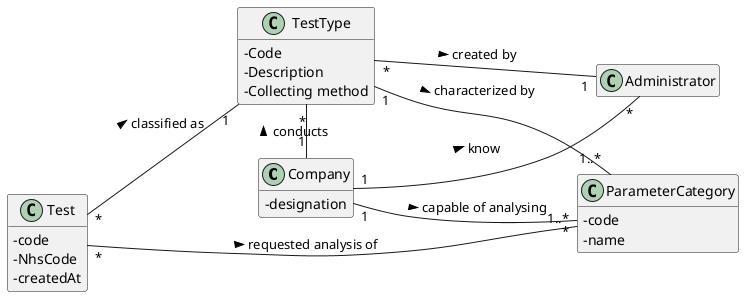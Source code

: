 @startuml

skinparam classAttributeIconSize 0
hide empty methods
hide empty attributes
left to right direction

class Company{
- designation
}
class ParameterCategory{
  -code
  -name
}
class TestType{
- Code
- Description
- Collecting method
}
class Test{
- code
- NhsCode
- createdAt
}

 TestType -[hidden]right-|> Company

Test "*" -- "1" TestType : classified as >
Test "*" -- "1..*" ParameterCategory : requested analysis of >
Company "1" -- "*" TestType : conducts >
Company "1" -- "*" ParameterCategory : capable of analysing >
Company "1" -- "*" Administrator : know >
TestType "1" -- "1..*" ParameterCategory : characterized by >
TestType "*" -- "1" Administrator : created by >

@enduml